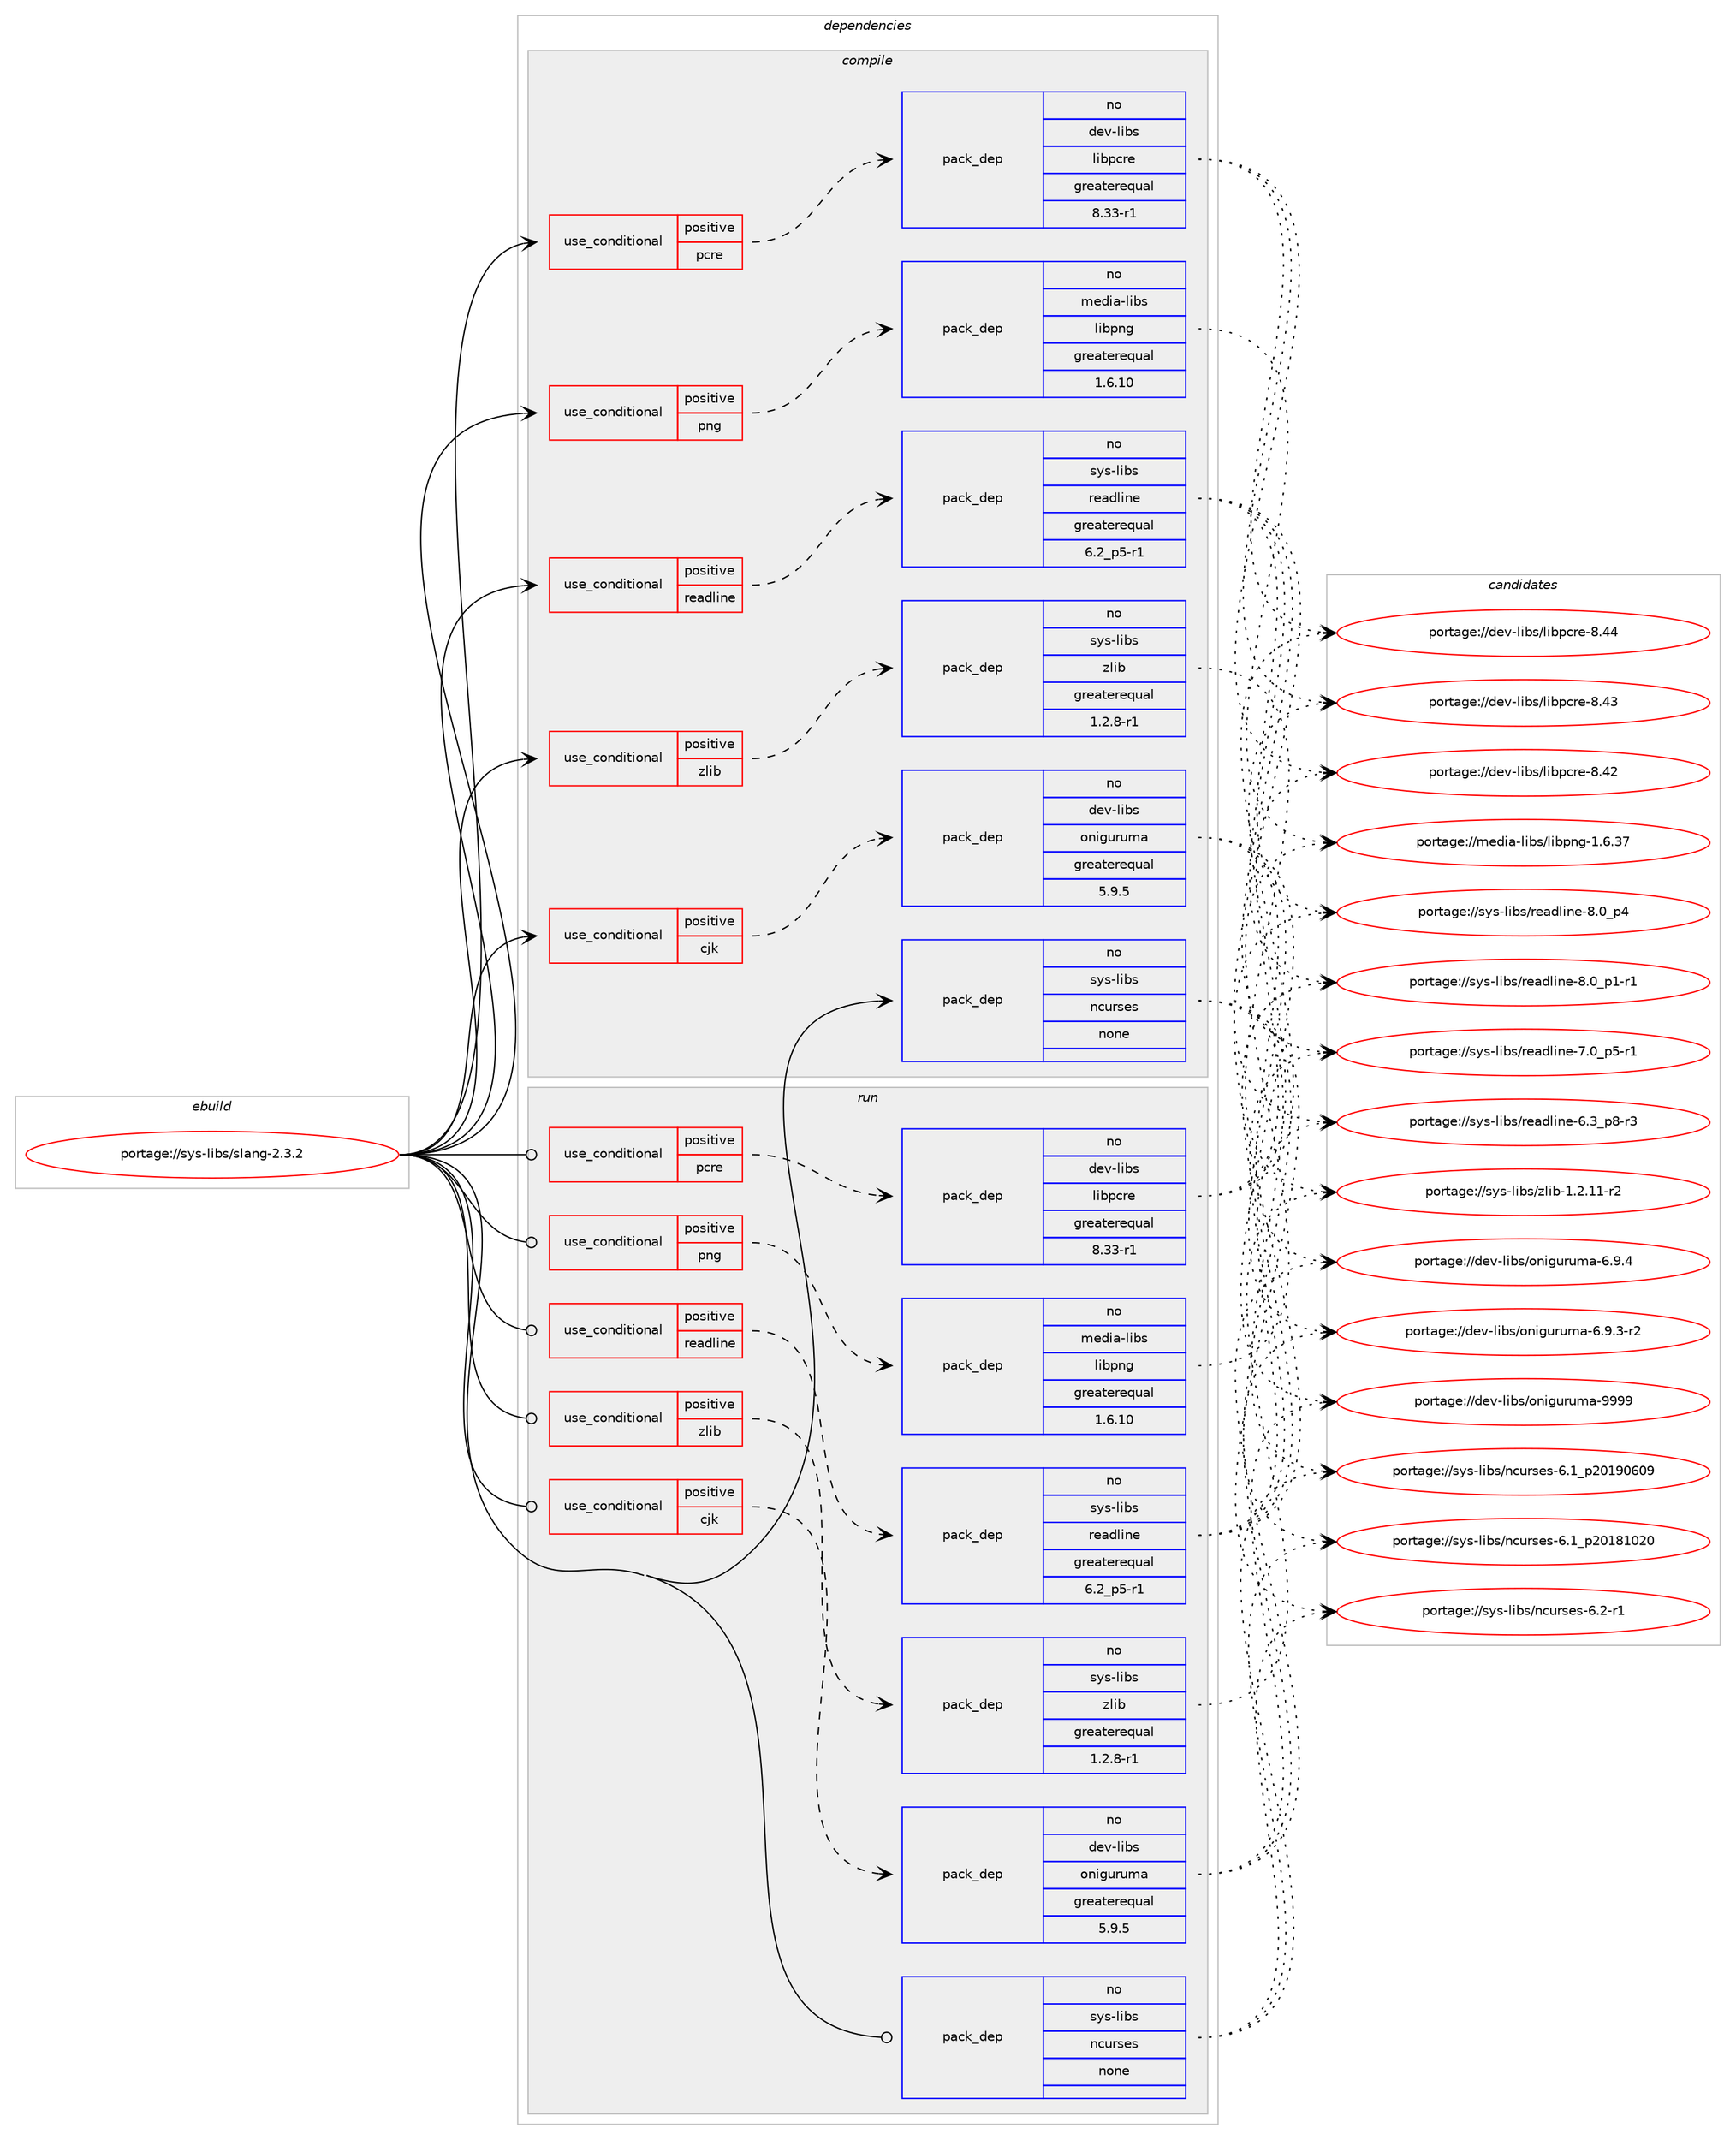 digraph prolog {

# *************
# Graph options
# *************

newrank=true;
concentrate=true;
compound=true;
graph [rankdir=LR,fontname=Helvetica,fontsize=10,ranksep=1.5];#, ranksep=2.5, nodesep=0.2];
edge  [arrowhead=vee];
node  [fontname=Helvetica,fontsize=10];

# **********
# The ebuild
# **********

subgraph cluster_leftcol {
color=gray;
rank=same;
label=<<i>ebuild</i>>;
id [label="portage://sys-libs/slang-2.3.2", color=red, width=4, href="../sys-libs/slang-2.3.2.svg"];
}

# ****************
# The dependencies
# ****************

subgraph cluster_midcol {
color=gray;
label=<<i>dependencies</i>>;
subgraph cluster_compile {
fillcolor="#eeeeee";
style=filled;
label=<<i>compile</i>>;
subgraph cond1524 {
dependency10054 [label=<<TABLE BORDER="0" CELLBORDER="1" CELLSPACING="0" CELLPADDING="4"><TR><TD ROWSPAN="3" CELLPADDING="10">use_conditional</TD></TR><TR><TD>positive</TD></TR><TR><TD>cjk</TD></TR></TABLE>>, shape=none, color=red];
subgraph pack8240 {
dependency10055 [label=<<TABLE BORDER="0" CELLBORDER="1" CELLSPACING="0" CELLPADDING="4" WIDTH="220"><TR><TD ROWSPAN="6" CELLPADDING="30">pack_dep</TD></TR><TR><TD WIDTH="110">no</TD></TR><TR><TD>dev-libs</TD></TR><TR><TD>oniguruma</TD></TR><TR><TD>greaterequal</TD></TR><TR><TD>5.9.5</TD></TR></TABLE>>, shape=none, color=blue];
}
dependency10054:e -> dependency10055:w [weight=20,style="dashed",arrowhead="vee"];
}
id:e -> dependency10054:w [weight=20,style="solid",arrowhead="vee"];
subgraph cond1525 {
dependency10056 [label=<<TABLE BORDER="0" CELLBORDER="1" CELLSPACING="0" CELLPADDING="4"><TR><TD ROWSPAN="3" CELLPADDING="10">use_conditional</TD></TR><TR><TD>positive</TD></TR><TR><TD>pcre</TD></TR></TABLE>>, shape=none, color=red];
subgraph pack8241 {
dependency10057 [label=<<TABLE BORDER="0" CELLBORDER="1" CELLSPACING="0" CELLPADDING="4" WIDTH="220"><TR><TD ROWSPAN="6" CELLPADDING="30">pack_dep</TD></TR><TR><TD WIDTH="110">no</TD></TR><TR><TD>dev-libs</TD></TR><TR><TD>libpcre</TD></TR><TR><TD>greaterequal</TD></TR><TR><TD>8.33-r1</TD></TR></TABLE>>, shape=none, color=blue];
}
dependency10056:e -> dependency10057:w [weight=20,style="dashed",arrowhead="vee"];
}
id:e -> dependency10056:w [weight=20,style="solid",arrowhead="vee"];
subgraph cond1526 {
dependency10058 [label=<<TABLE BORDER="0" CELLBORDER="1" CELLSPACING="0" CELLPADDING="4"><TR><TD ROWSPAN="3" CELLPADDING="10">use_conditional</TD></TR><TR><TD>positive</TD></TR><TR><TD>png</TD></TR></TABLE>>, shape=none, color=red];
subgraph pack8242 {
dependency10059 [label=<<TABLE BORDER="0" CELLBORDER="1" CELLSPACING="0" CELLPADDING="4" WIDTH="220"><TR><TD ROWSPAN="6" CELLPADDING="30">pack_dep</TD></TR><TR><TD WIDTH="110">no</TD></TR><TR><TD>media-libs</TD></TR><TR><TD>libpng</TD></TR><TR><TD>greaterequal</TD></TR><TR><TD>1.6.10</TD></TR></TABLE>>, shape=none, color=blue];
}
dependency10058:e -> dependency10059:w [weight=20,style="dashed",arrowhead="vee"];
}
id:e -> dependency10058:w [weight=20,style="solid",arrowhead="vee"];
subgraph cond1527 {
dependency10060 [label=<<TABLE BORDER="0" CELLBORDER="1" CELLSPACING="0" CELLPADDING="4"><TR><TD ROWSPAN="3" CELLPADDING="10">use_conditional</TD></TR><TR><TD>positive</TD></TR><TR><TD>readline</TD></TR></TABLE>>, shape=none, color=red];
subgraph pack8243 {
dependency10061 [label=<<TABLE BORDER="0" CELLBORDER="1" CELLSPACING="0" CELLPADDING="4" WIDTH="220"><TR><TD ROWSPAN="6" CELLPADDING="30">pack_dep</TD></TR><TR><TD WIDTH="110">no</TD></TR><TR><TD>sys-libs</TD></TR><TR><TD>readline</TD></TR><TR><TD>greaterequal</TD></TR><TR><TD>6.2_p5-r1</TD></TR></TABLE>>, shape=none, color=blue];
}
dependency10060:e -> dependency10061:w [weight=20,style="dashed",arrowhead="vee"];
}
id:e -> dependency10060:w [weight=20,style="solid",arrowhead="vee"];
subgraph cond1528 {
dependency10062 [label=<<TABLE BORDER="0" CELLBORDER="1" CELLSPACING="0" CELLPADDING="4"><TR><TD ROWSPAN="3" CELLPADDING="10">use_conditional</TD></TR><TR><TD>positive</TD></TR><TR><TD>zlib</TD></TR></TABLE>>, shape=none, color=red];
subgraph pack8244 {
dependency10063 [label=<<TABLE BORDER="0" CELLBORDER="1" CELLSPACING="0" CELLPADDING="4" WIDTH="220"><TR><TD ROWSPAN="6" CELLPADDING="30">pack_dep</TD></TR><TR><TD WIDTH="110">no</TD></TR><TR><TD>sys-libs</TD></TR><TR><TD>zlib</TD></TR><TR><TD>greaterequal</TD></TR><TR><TD>1.2.8-r1</TD></TR></TABLE>>, shape=none, color=blue];
}
dependency10062:e -> dependency10063:w [weight=20,style="dashed",arrowhead="vee"];
}
id:e -> dependency10062:w [weight=20,style="solid",arrowhead="vee"];
subgraph pack8245 {
dependency10064 [label=<<TABLE BORDER="0" CELLBORDER="1" CELLSPACING="0" CELLPADDING="4" WIDTH="220"><TR><TD ROWSPAN="6" CELLPADDING="30">pack_dep</TD></TR><TR><TD WIDTH="110">no</TD></TR><TR><TD>sys-libs</TD></TR><TR><TD>ncurses</TD></TR><TR><TD>none</TD></TR><TR><TD></TD></TR></TABLE>>, shape=none, color=blue];
}
id:e -> dependency10064:w [weight=20,style="solid",arrowhead="vee"];
}
subgraph cluster_compileandrun {
fillcolor="#eeeeee";
style=filled;
label=<<i>compile and run</i>>;
}
subgraph cluster_run {
fillcolor="#eeeeee";
style=filled;
label=<<i>run</i>>;
subgraph cond1529 {
dependency10065 [label=<<TABLE BORDER="0" CELLBORDER="1" CELLSPACING="0" CELLPADDING="4"><TR><TD ROWSPAN="3" CELLPADDING="10">use_conditional</TD></TR><TR><TD>positive</TD></TR><TR><TD>cjk</TD></TR></TABLE>>, shape=none, color=red];
subgraph pack8246 {
dependency10066 [label=<<TABLE BORDER="0" CELLBORDER="1" CELLSPACING="0" CELLPADDING="4" WIDTH="220"><TR><TD ROWSPAN="6" CELLPADDING="30">pack_dep</TD></TR><TR><TD WIDTH="110">no</TD></TR><TR><TD>dev-libs</TD></TR><TR><TD>oniguruma</TD></TR><TR><TD>greaterequal</TD></TR><TR><TD>5.9.5</TD></TR></TABLE>>, shape=none, color=blue];
}
dependency10065:e -> dependency10066:w [weight=20,style="dashed",arrowhead="vee"];
}
id:e -> dependency10065:w [weight=20,style="solid",arrowhead="odot"];
subgraph cond1530 {
dependency10067 [label=<<TABLE BORDER="0" CELLBORDER="1" CELLSPACING="0" CELLPADDING="4"><TR><TD ROWSPAN="3" CELLPADDING="10">use_conditional</TD></TR><TR><TD>positive</TD></TR><TR><TD>pcre</TD></TR></TABLE>>, shape=none, color=red];
subgraph pack8247 {
dependency10068 [label=<<TABLE BORDER="0" CELLBORDER="1" CELLSPACING="0" CELLPADDING="4" WIDTH="220"><TR><TD ROWSPAN="6" CELLPADDING="30">pack_dep</TD></TR><TR><TD WIDTH="110">no</TD></TR><TR><TD>dev-libs</TD></TR><TR><TD>libpcre</TD></TR><TR><TD>greaterequal</TD></TR><TR><TD>8.33-r1</TD></TR></TABLE>>, shape=none, color=blue];
}
dependency10067:e -> dependency10068:w [weight=20,style="dashed",arrowhead="vee"];
}
id:e -> dependency10067:w [weight=20,style="solid",arrowhead="odot"];
subgraph cond1531 {
dependency10069 [label=<<TABLE BORDER="0" CELLBORDER="1" CELLSPACING="0" CELLPADDING="4"><TR><TD ROWSPAN="3" CELLPADDING="10">use_conditional</TD></TR><TR><TD>positive</TD></TR><TR><TD>png</TD></TR></TABLE>>, shape=none, color=red];
subgraph pack8248 {
dependency10070 [label=<<TABLE BORDER="0" CELLBORDER="1" CELLSPACING="0" CELLPADDING="4" WIDTH="220"><TR><TD ROWSPAN="6" CELLPADDING="30">pack_dep</TD></TR><TR><TD WIDTH="110">no</TD></TR><TR><TD>media-libs</TD></TR><TR><TD>libpng</TD></TR><TR><TD>greaterequal</TD></TR><TR><TD>1.6.10</TD></TR></TABLE>>, shape=none, color=blue];
}
dependency10069:e -> dependency10070:w [weight=20,style="dashed",arrowhead="vee"];
}
id:e -> dependency10069:w [weight=20,style="solid",arrowhead="odot"];
subgraph cond1532 {
dependency10071 [label=<<TABLE BORDER="0" CELLBORDER="1" CELLSPACING="0" CELLPADDING="4"><TR><TD ROWSPAN="3" CELLPADDING="10">use_conditional</TD></TR><TR><TD>positive</TD></TR><TR><TD>readline</TD></TR></TABLE>>, shape=none, color=red];
subgraph pack8249 {
dependency10072 [label=<<TABLE BORDER="0" CELLBORDER="1" CELLSPACING="0" CELLPADDING="4" WIDTH="220"><TR><TD ROWSPAN="6" CELLPADDING="30">pack_dep</TD></TR><TR><TD WIDTH="110">no</TD></TR><TR><TD>sys-libs</TD></TR><TR><TD>readline</TD></TR><TR><TD>greaterequal</TD></TR><TR><TD>6.2_p5-r1</TD></TR></TABLE>>, shape=none, color=blue];
}
dependency10071:e -> dependency10072:w [weight=20,style="dashed",arrowhead="vee"];
}
id:e -> dependency10071:w [weight=20,style="solid",arrowhead="odot"];
subgraph cond1533 {
dependency10073 [label=<<TABLE BORDER="0" CELLBORDER="1" CELLSPACING="0" CELLPADDING="4"><TR><TD ROWSPAN="3" CELLPADDING="10">use_conditional</TD></TR><TR><TD>positive</TD></TR><TR><TD>zlib</TD></TR></TABLE>>, shape=none, color=red];
subgraph pack8250 {
dependency10074 [label=<<TABLE BORDER="0" CELLBORDER="1" CELLSPACING="0" CELLPADDING="4" WIDTH="220"><TR><TD ROWSPAN="6" CELLPADDING="30">pack_dep</TD></TR><TR><TD WIDTH="110">no</TD></TR><TR><TD>sys-libs</TD></TR><TR><TD>zlib</TD></TR><TR><TD>greaterequal</TD></TR><TR><TD>1.2.8-r1</TD></TR></TABLE>>, shape=none, color=blue];
}
dependency10073:e -> dependency10074:w [weight=20,style="dashed",arrowhead="vee"];
}
id:e -> dependency10073:w [weight=20,style="solid",arrowhead="odot"];
subgraph pack8251 {
dependency10075 [label=<<TABLE BORDER="0" CELLBORDER="1" CELLSPACING="0" CELLPADDING="4" WIDTH="220"><TR><TD ROWSPAN="6" CELLPADDING="30">pack_dep</TD></TR><TR><TD WIDTH="110">no</TD></TR><TR><TD>sys-libs</TD></TR><TR><TD>ncurses</TD></TR><TR><TD>none</TD></TR><TR><TD></TD></TR></TABLE>>, shape=none, color=blue];
}
id:e -> dependency10075:w [weight=20,style="solid",arrowhead="odot"];
}
}

# **************
# The candidates
# **************

subgraph cluster_choices {
rank=same;
color=gray;
label=<<i>candidates</i>>;

subgraph choice8240 {
color=black;
nodesep=1;
choice100101118451081059811547111110105103117114117109974557575757 [label="portage://dev-libs/oniguruma-9999", color=red, width=4,href="../dev-libs/oniguruma-9999.svg"];
choice10010111845108105981154711111010510311711411710997455446574652 [label="portage://dev-libs/oniguruma-6.9.4", color=red, width=4,href="../dev-libs/oniguruma-6.9.4.svg"];
choice100101118451081059811547111110105103117114117109974554465746514511450 [label="portage://dev-libs/oniguruma-6.9.3-r2", color=red, width=4,href="../dev-libs/oniguruma-6.9.3-r2.svg"];
dependency10055:e -> choice100101118451081059811547111110105103117114117109974557575757:w [style=dotted,weight="100"];
dependency10055:e -> choice10010111845108105981154711111010510311711411710997455446574652:w [style=dotted,weight="100"];
dependency10055:e -> choice100101118451081059811547111110105103117114117109974554465746514511450:w [style=dotted,weight="100"];
}
subgraph choice8241 {
color=black;
nodesep=1;
choice10010111845108105981154710810598112991141014556465252 [label="portage://dev-libs/libpcre-8.44", color=red, width=4,href="../dev-libs/libpcre-8.44.svg"];
choice10010111845108105981154710810598112991141014556465251 [label="portage://dev-libs/libpcre-8.43", color=red, width=4,href="../dev-libs/libpcre-8.43.svg"];
choice10010111845108105981154710810598112991141014556465250 [label="portage://dev-libs/libpcre-8.42", color=red, width=4,href="../dev-libs/libpcre-8.42.svg"];
dependency10057:e -> choice10010111845108105981154710810598112991141014556465252:w [style=dotted,weight="100"];
dependency10057:e -> choice10010111845108105981154710810598112991141014556465251:w [style=dotted,weight="100"];
dependency10057:e -> choice10010111845108105981154710810598112991141014556465250:w [style=dotted,weight="100"];
}
subgraph choice8242 {
color=black;
nodesep=1;
choice109101100105974510810598115471081059811211010345494654465155 [label="portage://media-libs/libpng-1.6.37", color=red, width=4,href="../media-libs/libpng-1.6.37.svg"];
dependency10059:e -> choice109101100105974510810598115471081059811211010345494654465155:w [style=dotted,weight="100"];
}
subgraph choice8243 {
color=black;
nodesep=1;
choice11512111545108105981154711410197100108105110101455646489511252 [label="portage://sys-libs/readline-8.0_p4", color=red, width=4,href="../sys-libs/readline-8.0_p4.svg"];
choice115121115451081059811547114101971001081051101014556464895112494511449 [label="portage://sys-libs/readline-8.0_p1-r1", color=red, width=4,href="../sys-libs/readline-8.0_p1-r1.svg"];
choice115121115451081059811547114101971001081051101014555464895112534511449 [label="portage://sys-libs/readline-7.0_p5-r1", color=red, width=4,href="../sys-libs/readline-7.0_p5-r1.svg"];
choice115121115451081059811547114101971001081051101014554465195112564511451 [label="portage://sys-libs/readline-6.3_p8-r3", color=red, width=4,href="../sys-libs/readline-6.3_p8-r3.svg"];
dependency10061:e -> choice11512111545108105981154711410197100108105110101455646489511252:w [style=dotted,weight="100"];
dependency10061:e -> choice115121115451081059811547114101971001081051101014556464895112494511449:w [style=dotted,weight="100"];
dependency10061:e -> choice115121115451081059811547114101971001081051101014555464895112534511449:w [style=dotted,weight="100"];
dependency10061:e -> choice115121115451081059811547114101971001081051101014554465195112564511451:w [style=dotted,weight="100"];
}
subgraph choice8244 {
color=black;
nodesep=1;
choice11512111545108105981154712210810598454946504649494511450 [label="portage://sys-libs/zlib-1.2.11-r2", color=red, width=4,href="../sys-libs/zlib-1.2.11-r2.svg"];
dependency10063:e -> choice11512111545108105981154712210810598454946504649494511450:w [style=dotted,weight="100"];
}
subgraph choice8245 {
color=black;
nodesep=1;
choice11512111545108105981154711099117114115101115455446504511449 [label="portage://sys-libs/ncurses-6.2-r1", color=red, width=4,href="../sys-libs/ncurses-6.2-r1.svg"];
choice1151211154510810598115471109911711411510111545544649951125048495748544857 [label="portage://sys-libs/ncurses-6.1_p20190609", color=red, width=4,href="../sys-libs/ncurses-6.1_p20190609.svg"];
choice1151211154510810598115471109911711411510111545544649951125048495649485048 [label="portage://sys-libs/ncurses-6.1_p20181020", color=red, width=4,href="../sys-libs/ncurses-6.1_p20181020.svg"];
dependency10064:e -> choice11512111545108105981154711099117114115101115455446504511449:w [style=dotted,weight="100"];
dependency10064:e -> choice1151211154510810598115471109911711411510111545544649951125048495748544857:w [style=dotted,weight="100"];
dependency10064:e -> choice1151211154510810598115471109911711411510111545544649951125048495649485048:w [style=dotted,weight="100"];
}
subgraph choice8246 {
color=black;
nodesep=1;
choice100101118451081059811547111110105103117114117109974557575757 [label="portage://dev-libs/oniguruma-9999", color=red, width=4,href="../dev-libs/oniguruma-9999.svg"];
choice10010111845108105981154711111010510311711411710997455446574652 [label="portage://dev-libs/oniguruma-6.9.4", color=red, width=4,href="../dev-libs/oniguruma-6.9.4.svg"];
choice100101118451081059811547111110105103117114117109974554465746514511450 [label="portage://dev-libs/oniguruma-6.9.3-r2", color=red, width=4,href="../dev-libs/oniguruma-6.9.3-r2.svg"];
dependency10066:e -> choice100101118451081059811547111110105103117114117109974557575757:w [style=dotted,weight="100"];
dependency10066:e -> choice10010111845108105981154711111010510311711411710997455446574652:w [style=dotted,weight="100"];
dependency10066:e -> choice100101118451081059811547111110105103117114117109974554465746514511450:w [style=dotted,weight="100"];
}
subgraph choice8247 {
color=black;
nodesep=1;
choice10010111845108105981154710810598112991141014556465252 [label="portage://dev-libs/libpcre-8.44", color=red, width=4,href="../dev-libs/libpcre-8.44.svg"];
choice10010111845108105981154710810598112991141014556465251 [label="portage://dev-libs/libpcre-8.43", color=red, width=4,href="../dev-libs/libpcre-8.43.svg"];
choice10010111845108105981154710810598112991141014556465250 [label="portage://dev-libs/libpcre-8.42", color=red, width=4,href="../dev-libs/libpcre-8.42.svg"];
dependency10068:e -> choice10010111845108105981154710810598112991141014556465252:w [style=dotted,weight="100"];
dependency10068:e -> choice10010111845108105981154710810598112991141014556465251:w [style=dotted,weight="100"];
dependency10068:e -> choice10010111845108105981154710810598112991141014556465250:w [style=dotted,weight="100"];
}
subgraph choice8248 {
color=black;
nodesep=1;
choice109101100105974510810598115471081059811211010345494654465155 [label="portage://media-libs/libpng-1.6.37", color=red, width=4,href="../media-libs/libpng-1.6.37.svg"];
dependency10070:e -> choice109101100105974510810598115471081059811211010345494654465155:w [style=dotted,weight="100"];
}
subgraph choice8249 {
color=black;
nodesep=1;
choice11512111545108105981154711410197100108105110101455646489511252 [label="portage://sys-libs/readline-8.0_p4", color=red, width=4,href="../sys-libs/readline-8.0_p4.svg"];
choice115121115451081059811547114101971001081051101014556464895112494511449 [label="portage://sys-libs/readline-8.0_p1-r1", color=red, width=4,href="../sys-libs/readline-8.0_p1-r1.svg"];
choice115121115451081059811547114101971001081051101014555464895112534511449 [label="portage://sys-libs/readline-7.0_p5-r1", color=red, width=4,href="../sys-libs/readline-7.0_p5-r1.svg"];
choice115121115451081059811547114101971001081051101014554465195112564511451 [label="portage://sys-libs/readline-6.3_p8-r3", color=red, width=4,href="../sys-libs/readline-6.3_p8-r3.svg"];
dependency10072:e -> choice11512111545108105981154711410197100108105110101455646489511252:w [style=dotted,weight="100"];
dependency10072:e -> choice115121115451081059811547114101971001081051101014556464895112494511449:w [style=dotted,weight="100"];
dependency10072:e -> choice115121115451081059811547114101971001081051101014555464895112534511449:w [style=dotted,weight="100"];
dependency10072:e -> choice115121115451081059811547114101971001081051101014554465195112564511451:w [style=dotted,weight="100"];
}
subgraph choice8250 {
color=black;
nodesep=1;
choice11512111545108105981154712210810598454946504649494511450 [label="portage://sys-libs/zlib-1.2.11-r2", color=red, width=4,href="../sys-libs/zlib-1.2.11-r2.svg"];
dependency10074:e -> choice11512111545108105981154712210810598454946504649494511450:w [style=dotted,weight="100"];
}
subgraph choice8251 {
color=black;
nodesep=1;
choice11512111545108105981154711099117114115101115455446504511449 [label="portage://sys-libs/ncurses-6.2-r1", color=red, width=4,href="../sys-libs/ncurses-6.2-r1.svg"];
choice1151211154510810598115471109911711411510111545544649951125048495748544857 [label="portage://sys-libs/ncurses-6.1_p20190609", color=red, width=4,href="../sys-libs/ncurses-6.1_p20190609.svg"];
choice1151211154510810598115471109911711411510111545544649951125048495649485048 [label="portage://sys-libs/ncurses-6.1_p20181020", color=red, width=4,href="../sys-libs/ncurses-6.1_p20181020.svg"];
dependency10075:e -> choice11512111545108105981154711099117114115101115455446504511449:w [style=dotted,weight="100"];
dependency10075:e -> choice1151211154510810598115471109911711411510111545544649951125048495748544857:w [style=dotted,weight="100"];
dependency10075:e -> choice1151211154510810598115471109911711411510111545544649951125048495649485048:w [style=dotted,weight="100"];
}
}

}
